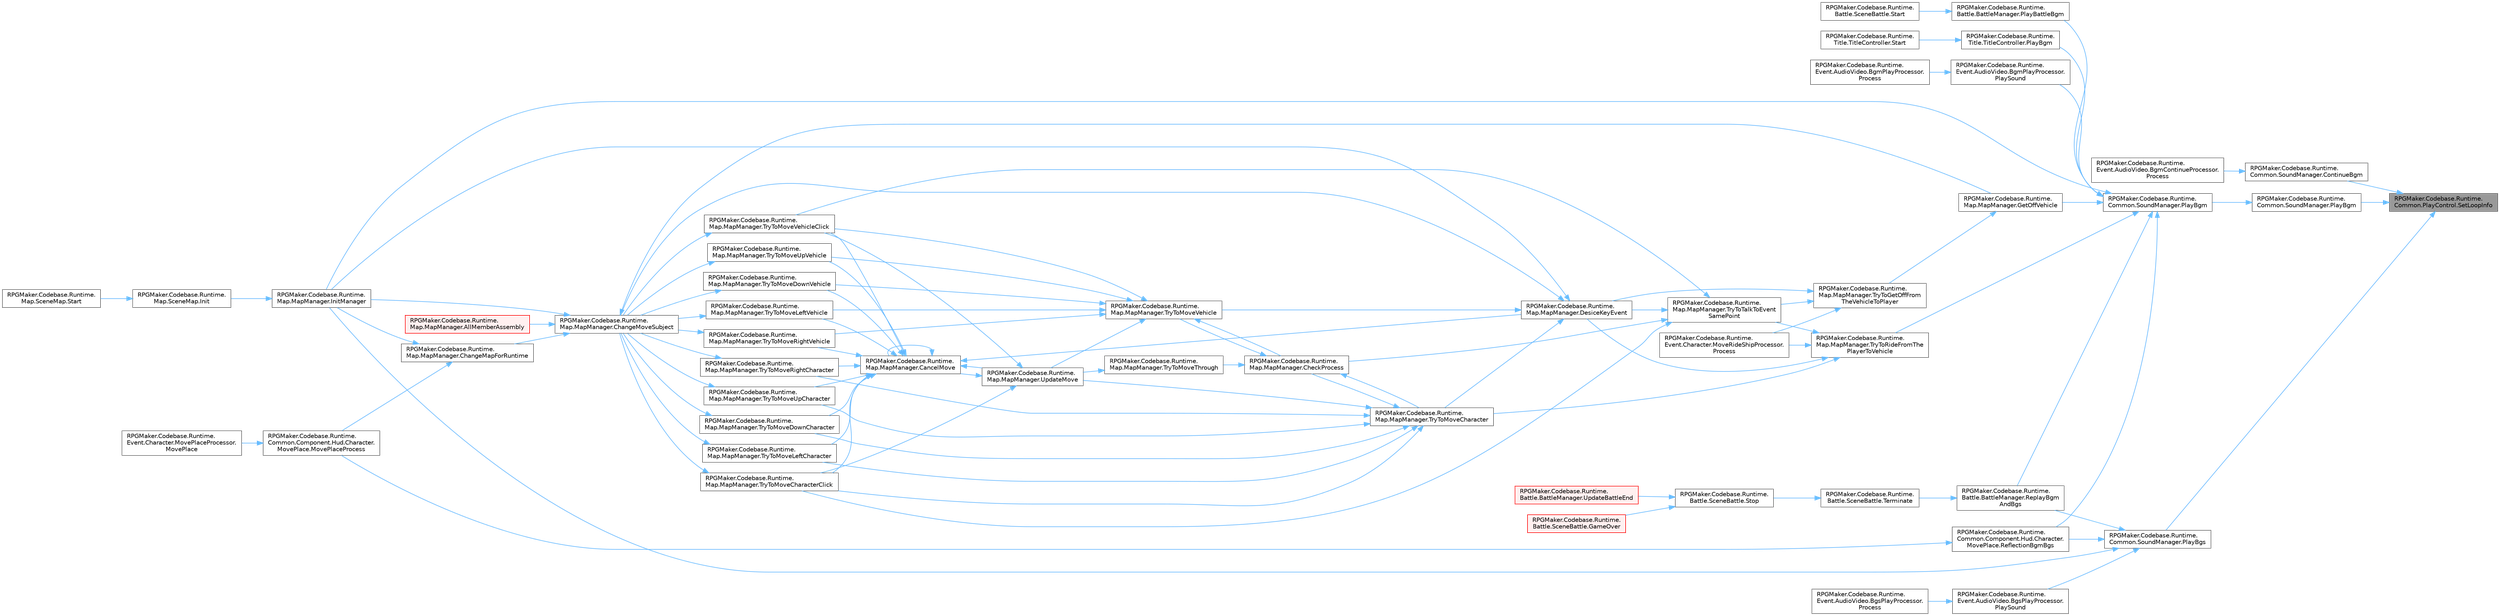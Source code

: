 digraph "RPGMaker.Codebase.Runtime.Common.PlayControl.SetLoopInfo"
{
 // LATEX_PDF_SIZE
  bgcolor="transparent";
  edge [fontname=Helvetica,fontsize=10,labelfontname=Helvetica,labelfontsize=10];
  node [fontname=Helvetica,fontsize=10,shape=box,height=0.2,width=0.4];
  rankdir="RL";
  Node1 [id="Node000001",label="RPGMaker.Codebase.Runtime.\lCommon.PlayControl.SetLoopInfo",height=0.2,width=0.4,color="gray40", fillcolor="grey60", style="filled", fontcolor="black",tooltip=" "];
  Node1 -> Node2 [id="edge1_Node000001_Node000002",dir="back",color="steelblue1",style="solid",tooltip=" "];
  Node2 [id="Node000002",label="RPGMaker.Codebase.Runtime.\lCommon.SoundManager.ContinueBgm",height=0.2,width=0.4,color="grey40", fillcolor="white", style="filled",URL="$dc/d92/class_r_p_g_maker_1_1_codebase_1_1_runtime_1_1_common_1_1_sound_manager.html#a62b8f6d491ead7a01c49a0e9ca98f720",tooltip="BGMの再開。"];
  Node2 -> Node3 [id="edge2_Node000002_Node000003",dir="back",color="steelblue1",style="solid",tooltip=" "];
  Node3 [id="Node000003",label="RPGMaker.Codebase.Runtime.\lEvent.AudioVideo.BgmContinueProcessor.\lProcess",height=0.2,width=0.4,color="grey40", fillcolor="white", style="filled",URL="$d2/dff/class_r_p_g_maker_1_1_codebase_1_1_runtime_1_1_event_1_1_audio_video_1_1_bgm_continue_processor.html#a306d9c377605e7f7fb40d0e597ffc080",tooltip="😁 処理"];
  Node1 -> Node4 [id="edge3_Node000001_Node000004",dir="back",color="steelblue1",style="solid",tooltip=" "];
  Node4 [id="Node000004",label="RPGMaker.Codebase.Runtime.\lCommon.SoundManager.PlayBgm",height=0.2,width=0.4,color="grey40", fillcolor="white", style="filled",URL="$dc/d92/class_r_p_g_maker_1_1_codebase_1_1_runtime_1_1_common_1_1_sound_manager.html#a14845db27bd80ffa9310696630950bb2",tooltip=" "];
  Node4 -> Node5 [id="edge4_Node000004_Node000005",dir="back",color="steelblue1",style="solid",tooltip=" "];
  Node5 [id="Node000005",label="RPGMaker.Codebase.Runtime.\lCommon.SoundManager.PlayBgm",height=0.2,width=0.4,color="grey40", fillcolor="white", style="filled",URL="$dc/d92/class_r_p_g_maker_1_1_codebase_1_1_runtime_1_1_common_1_1_sound_manager.html#a6c8c608b6e1e7333a2d5ffefd1c22eb1",tooltip=" "];
  Node5 -> Node6 [id="edge5_Node000005_Node000006",dir="back",color="steelblue1",style="solid",tooltip=" "];
  Node6 [id="Node000006",label="RPGMaker.Codebase.Runtime.\lMap.MapManager.GetOffVehicle",height=0.2,width=0.4,color="grey40", fillcolor="white", style="filled",URL="$d5/d0f/class_r_p_g_maker_1_1_codebase_1_1_runtime_1_1_map_1_1_map_manager.html#ac3e43dc471cabb3ae7994aa34310b0e5",tooltip="乗り物降りるメソッド 降りれる方向が入ってくる"];
  Node6 -> Node7 [id="edge6_Node000006_Node000007",dir="back",color="steelblue1",style="solid",tooltip=" "];
  Node7 [id="Node000007",label="RPGMaker.Codebase.Runtime.\lMap.MapManager.TryToGetOffFrom\lTheVehicleToPlayer",height=0.2,width=0.4,color="grey40", fillcolor="white", style="filled",URL="$d5/d0f/class_r_p_g_maker_1_1_codebase_1_1_runtime_1_1_map_1_1_map_manager.html#a3232c5cf05cce0b13dd68035f5ba8604",tooltip="乗り物から降りる"];
  Node7 -> Node8 [id="edge7_Node000007_Node000008",dir="back",color="steelblue1",style="solid",tooltip=" "];
  Node8 [id="Node000008",label="RPGMaker.Codebase.Runtime.\lMap.MapManager.DesiceKeyEvent",height=0.2,width=0.4,color="grey40", fillcolor="white", style="filled",URL="$d5/d0f/class_r_p_g_maker_1_1_codebase_1_1_runtime_1_1_map_1_1_map_manager.html#a2655da596d391627e8c2f71e6e490b62",tooltip="目の前にイベントがあり、その発動契機がTalkであればイベントを開始する"];
  Node8 -> Node9 [id="edge8_Node000008_Node000009",dir="back",color="steelblue1",style="solid",tooltip=" "];
  Node9 [id="Node000009",label="RPGMaker.Codebase.Runtime.\lMap.MapManager.ChangeMoveSubject",height=0.2,width=0.4,color="grey40", fillcolor="white", style="filled",URL="$d5/d0f/class_r_p_g_maker_1_1_codebase_1_1_runtime_1_1_map_1_1_map_manager.html#a5d00d2c525cee192d90fc53bbc0c8682",tooltip=" "];
  Node9 -> Node10 [id="edge9_Node000009_Node000010",dir="back",color="steelblue1",style="solid",tooltip=" "];
  Node10 [id="Node000010",label="RPGMaker.Codebase.Runtime.\lMap.MapManager.AllMemberAssembly",height=0.2,width=0.4,color="red", fillcolor="#FFF0F0", style="filled",URL="$d5/d0f/class_r_p_g_maker_1_1_codebase_1_1_runtime_1_1_map_1_1_map_manager.html#a8c6faf084ea80880467ab13a448e9bed",tooltip="全員集したにで操作切り替え"];
  Node9 -> Node15 [id="edge10_Node000009_Node000015",dir="back",color="steelblue1",style="solid",tooltip=" "];
  Node15 [id="Node000015",label="RPGMaker.Codebase.Runtime.\lMap.MapManager.ChangeMapForRuntime",height=0.2,width=0.4,color="grey40", fillcolor="white", style="filled",URL="$d5/d0f/class_r_p_g_maker_1_1_codebase_1_1_runtime_1_1_map_1_1_map_manager.html#a164b0a6efee413b3cff10ea519ab8029",tooltip="マップを表示する"];
  Node15 -> Node16 [id="edge11_Node000015_Node000016",dir="back",color="steelblue1",style="solid",tooltip=" "];
  Node16 [id="Node000016",label="RPGMaker.Codebase.Runtime.\lMap.MapManager.InitManager",height=0.2,width=0.4,color="grey40", fillcolor="white", style="filled",URL="$d5/d0f/class_r_p_g_maker_1_1_codebase_1_1_runtime_1_1_map_1_1_map_manager.html#ae14061e8d125d7fe532437b6ba183131",tooltip="マップ初期化"];
  Node16 -> Node17 [id="edge12_Node000016_Node000017",dir="back",color="steelblue1",style="solid",tooltip=" "];
  Node17 [id="Node000017",label="RPGMaker.Codebase.Runtime.\lMap.SceneMap.Init",height=0.2,width=0.4,color="grey40", fillcolor="white", style="filled",URL="$db/d02/class_r_p_g_maker_1_1_codebase_1_1_runtime_1_1_map_1_1_scene_map.html#a0f6d0adae41e09e94a55d3c0af0c87dc",tooltip=" "];
  Node17 -> Node18 [id="edge13_Node000017_Node000018",dir="back",color="steelblue1",style="solid",tooltip=" "];
  Node18 [id="Node000018",label="RPGMaker.Codebase.Runtime.\lMap.SceneMap.Start",height=0.2,width=0.4,color="grey40", fillcolor="white", style="filled",URL="$db/d02/class_r_p_g_maker_1_1_codebase_1_1_runtime_1_1_map_1_1_scene_map.html#a8514c54d190f9d2acb578100f490a861",tooltip=" "];
  Node15 -> Node19 [id="edge14_Node000015_Node000019",dir="back",color="steelblue1",style="solid",tooltip=" "];
  Node19 [id="Node000019",label="RPGMaker.Codebase.Runtime.\lCommon.Component.Hud.Character.\lMovePlace.MovePlaceProcess",height=0.2,width=0.4,color="grey40", fillcolor="white", style="filled",URL="$df/d12/class_r_p_g_maker_1_1_codebase_1_1_runtime_1_1_common_1_1_component_1_1_hud_1_1_character_1_1_move_place.html#a937507f8d3c881ce82d1d1eb38321bbf",tooltip="😁 場所処理移動"];
  Node19 -> Node20 [id="edge15_Node000019_Node000020",dir="back",color="steelblue1",style="solid",tooltip=" "];
  Node20 [id="Node000020",label="RPGMaker.Codebase.Runtime.\lEvent.Character.MovePlaceProcessor.\lMovePlace",height=0.2,width=0.4,color="grey40", fillcolor="white", style="filled",URL="$da/d06/class_r_p_g_maker_1_1_codebase_1_1_runtime_1_1_event_1_1_character_1_1_move_place_processor.html#acd1dee6b4f36de52d8a8b775d612e502",tooltip="😁"];
  Node9 -> Node6 [id="edge16_Node000009_Node000006",dir="back",color="steelblue1",style="solid",tooltip=" "];
  Node9 -> Node16 [id="edge17_Node000009_Node000016",dir="back",color="steelblue1",style="solid",tooltip=" "];
  Node8 -> Node16 [id="edge18_Node000008_Node000016",dir="back",color="steelblue1",style="solid",tooltip=" "];
  Node8 -> Node25 [id="edge19_Node000008_Node000025",dir="back",color="steelblue1",style="solid",tooltip=" "];
  Node25 [id="Node000025",label="RPGMaker.Codebase.Runtime.\lMap.MapManager.TryToMoveCharacter",height=0.2,width=0.4,color="grey40", fillcolor="white", style="filled",URL="$d5/d0f/class_r_p_g_maker_1_1_codebase_1_1_runtime_1_1_map_1_1_map_manager.html#a1c50ac1ba190459e6f190cdbfe263778",tooltip="キャラクターの移動を試行する （対象位置が進入不可の場合は向きだけ変える）"];
  Node25 -> Node26 [id="edge20_Node000025_Node000026",dir="back",color="steelblue1",style="solid",tooltip=" "];
  Node26 [id="Node000026",label="RPGMaker.Codebase.Runtime.\lMap.MapManager.CheckProcess",height=0.2,width=0.4,color="grey40", fillcolor="white", style="filled",URL="$d5/d0f/class_r_p_g_maker_1_1_codebase_1_1_runtime_1_1_map_1_1_map_manager.html#af61111401b6e289e7cd71c37c80bff5d",tooltip="移動後の各判定処理"];
  Node26 -> Node25 [id="edge21_Node000026_Node000025",dir="back",color="steelblue1",style="solid",tooltip=" "];
  Node26 -> Node27 [id="edge22_Node000026_Node000027",dir="back",color="steelblue1",style="solid",tooltip=" "];
  Node27 [id="Node000027",label="RPGMaker.Codebase.Runtime.\lMap.MapManager.TryToMoveThrough",height=0.2,width=0.4,color="grey40", fillcolor="white", style="filled",URL="$d5/d0f/class_r_p_g_maker_1_1_codebase_1_1_runtime_1_1_map_1_1_map_manager.html#a568c166cd57f15308dc10ba60706bd26",tooltip=" "];
  Node27 -> Node28 [id="edge23_Node000027_Node000028",dir="back",color="steelblue1",style="solid",tooltip=" "];
  Node28 [id="Node000028",label="RPGMaker.Codebase.Runtime.\lMap.MapManager.UpdateMove",height=0.2,width=0.4,color="grey40", fillcolor="white", style="filled",URL="$d5/d0f/class_r_p_g_maker_1_1_codebase_1_1_runtime_1_1_map_1_1_map_manager.html#a8d383409968f24c28e9393d632d207c2",tooltip=" "];
  Node28 -> Node29 [id="edge24_Node000028_Node000029",dir="back",color="steelblue1",style="solid",tooltip=" "];
  Node29 [id="Node000029",label="RPGMaker.Codebase.Runtime.\lMap.MapManager.CancelMove",height=0.2,width=0.4,color="grey40", fillcolor="white", style="filled",URL="$d5/d0f/class_r_p_g_maker_1_1_codebase_1_1_runtime_1_1_map_1_1_map_manager.html#aec356ba03028b9e11ece2ceb38d7f3cf",tooltip=" "];
  Node29 -> Node29 [id="edge25_Node000029_Node000029",dir="back",color="steelblue1",style="solid",tooltip=" "];
  Node29 -> Node8 [id="edge26_Node000029_Node000008",dir="back",color="steelblue1",style="solid",tooltip=" "];
  Node29 -> Node30 [id="edge27_Node000029_Node000030",dir="back",color="steelblue1",style="solid",tooltip=" "];
  Node30 [id="Node000030",label="RPGMaker.Codebase.Runtime.\lMap.MapManager.TryToMoveCharacterClick",height=0.2,width=0.4,color="grey40", fillcolor="white", style="filled",URL="$d5/d0f/class_r_p_g_maker_1_1_codebase_1_1_runtime_1_1_map_1_1_map_manager.html#a3a7ad6e6d848e31770443541b2113049",tooltip="キャラクターの移動を試行する （対象位置が進入不可の場合は向きだけ変える）"];
  Node30 -> Node9 [id="edge28_Node000030_Node000009",dir="back",color="steelblue1",style="solid",tooltip=" "];
  Node29 -> Node31 [id="edge29_Node000029_Node000031",dir="back",color="steelblue1",style="solid",tooltip=" "];
  Node31 [id="Node000031",label="RPGMaker.Codebase.Runtime.\lMap.MapManager.TryToMoveDownCharacter",height=0.2,width=0.4,color="grey40", fillcolor="white", style="filled",URL="$d5/d0f/class_r_p_g_maker_1_1_codebase_1_1_runtime_1_1_map_1_1_map_manager.html#ab602fb3908c965ecbdfa140fa64e3de4",tooltip=" "];
  Node31 -> Node9 [id="edge30_Node000031_Node000009",dir="back",color="steelblue1",style="solid",tooltip=" "];
  Node29 -> Node32 [id="edge31_Node000029_Node000032",dir="back",color="steelblue1",style="solid",tooltip=" "];
  Node32 [id="Node000032",label="RPGMaker.Codebase.Runtime.\lMap.MapManager.TryToMoveDownVehicle",height=0.2,width=0.4,color="grey40", fillcolor="white", style="filled",URL="$d5/d0f/class_r_p_g_maker_1_1_codebase_1_1_runtime_1_1_map_1_1_map_manager.html#a476c0a4fd7efbcd64fb342d4988ba6f7",tooltip=" "];
  Node32 -> Node9 [id="edge32_Node000032_Node000009",dir="back",color="steelblue1",style="solid",tooltip=" "];
  Node29 -> Node33 [id="edge33_Node000029_Node000033",dir="back",color="steelblue1",style="solid",tooltip=" "];
  Node33 [id="Node000033",label="RPGMaker.Codebase.Runtime.\lMap.MapManager.TryToMoveLeftCharacter",height=0.2,width=0.4,color="grey40", fillcolor="white", style="filled",URL="$d5/d0f/class_r_p_g_maker_1_1_codebase_1_1_runtime_1_1_map_1_1_map_manager.html#a1d7da40eb2e0a29eda0e228f434a77ec",tooltip="Actionへの代入時に内容が確認しやすいように、各向き分メソッドを用意。"];
  Node33 -> Node9 [id="edge34_Node000033_Node000009",dir="back",color="steelblue1",style="solid",tooltip=" "];
  Node29 -> Node34 [id="edge35_Node000029_Node000034",dir="back",color="steelblue1",style="solid",tooltip=" "];
  Node34 [id="Node000034",label="RPGMaker.Codebase.Runtime.\lMap.MapManager.TryToMoveLeftVehicle",height=0.2,width=0.4,color="grey40", fillcolor="white", style="filled",URL="$d5/d0f/class_r_p_g_maker_1_1_codebase_1_1_runtime_1_1_map_1_1_map_manager.html#a8efa0bcf03ce7e5b2b1746ccc3ee13c0",tooltip="Actionへの代入時に内容が確認しやすいように、各向き分メソッドを用意。"];
  Node34 -> Node9 [id="edge36_Node000034_Node000009",dir="back",color="steelblue1",style="solid",tooltip=" "];
  Node29 -> Node35 [id="edge37_Node000029_Node000035",dir="back",color="steelblue1",style="solid",tooltip=" "];
  Node35 [id="Node000035",label="RPGMaker.Codebase.Runtime.\lMap.MapManager.TryToMoveRightCharacter",height=0.2,width=0.4,color="grey40", fillcolor="white", style="filled",URL="$d5/d0f/class_r_p_g_maker_1_1_codebase_1_1_runtime_1_1_map_1_1_map_manager.html#a4de669f540fb731c58fe2aaf3218c235",tooltip=" "];
  Node35 -> Node9 [id="edge38_Node000035_Node000009",dir="back",color="steelblue1",style="solid",tooltip=" "];
  Node29 -> Node36 [id="edge39_Node000029_Node000036",dir="back",color="steelblue1",style="solid",tooltip=" "];
  Node36 [id="Node000036",label="RPGMaker.Codebase.Runtime.\lMap.MapManager.TryToMoveRightVehicle",height=0.2,width=0.4,color="grey40", fillcolor="white", style="filled",URL="$d5/d0f/class_r_p_g_maker_1_1_codebase_1_1_runtime_1_1_map_1_1_map_manager.html#a3ec5763f85b5b41539237530c5806901",tooltip=" "];
  Node36 -> Node9 [id="edge40_Node000036_Node000009",dir="back",color="steelblue1",style="solid",tooltip=" "];
  Node29 -> Node37 [id="edge41_Node000029_Node000037",dir="back",color="steelblue1",style="solid",tooltip=" "];
  Node37 [id="Node000037",label="RPGMaker.Codebase.Runtime.\lMap.MapManager.TryToMoveUpCharacter",height=0.2,width=0.4,color="grey40", fillcolor="white", style="filled",URL="$d5/d0f/class_r_p_g_maker_1_1_codebase_1_1_runtime_1_1_map_1_1_map_manager.html#ac3d79e5a98a34a7f08f34402600f7a57",tooltip=" "];
  Node37 -> Node9 [id="edge42_Node000037_Node000009",dir="back",color="steelblue1",style="solid",tooltip=" "];
  Node29 -> Node38 [id="edge43_Node000029_Node000038",dir="back",color="steelblue1",style="solid",tooltip=" "];
  Node38 [id="Node000038",label="RPGMaker.Codebase.Runtime.\lMap.MapManager.TryToMoveUpVehicle",height=0.2,width=0.4,color="grey40", fillcolor="white", style="filled",URL="$d5/d0f/class_r_p_g_maker_1_1_codebase_1_1_runtime_1_1_map_1_1_map_manager.html#ac56d14e743bf2942bb37db5c5954063e",tooltip=" "];
  Node38 -> Node9 [id="edge44_Node000038_Node000009",dir="back",color="steelblue1",style="solid",tooltip=" "];
  Node29 -> Node39 [id="edge45_Node000029_Node000039",dir="back",color="steelblue1",style="solid",tooltip=" "];
  Node39 [id="Node000039",label="RPGMaker.Codebase.Runtime.\lMap.MapManager.TryToMoveVehicleClick",height=0.2,width=0.4,color="grey40", fillcolor="white", style="filled",URL="$d5/d0f/class_r_p_g_maker_1_1_codebase_1_1_runtime_1_1_map_1_1_map_manager.html#a6ee6f9efcc536de03d0f38f5d3de8e9e",tooltip="キャラクターの移動を試行する （対象位置が進入不可の場合は向きだけ変える）"];
  Node39 -> Node9 [id="edge46_Node000039_Node000009",dir="back",color="steelblue1",style="solid",tooltip=" "];
  Node29 -> Node28 [id="edge47_Node000029_Node000028",dir="back",color="steelblue1",style="solid",tooltip=" "];
  Node28 -> Node30 [id="edge48_Node000028_Node000030",dir="back",color="steelblue1",style="solid",tooltip=" "];
  Node28 -> Node39 [id="edge49_Node000028_Node000039",dir="back",color="steelblue1",style="solid",tooltip=" "];
  Node26 -> Node40 [id="edge50_Node000026_Node000040",dir="back",color="steelblue1",style="solid",tooltip=" "];
  Node40 [id="Node000040",label="RPGMaker.Codebase.Runtime.\lMap.MapManager.TryToMoveVehicle",height=0.2,width=0.4,color="grey40", fillcolor="white", style="filled",URL="$d5/d0f/class_r_p_g_maker_1_1_codebase_1_1_runtime_1_1_map_1_1_map_manager.html#af0e1fa61778d47dccbe907bcb8ebeb4c",tooltip="乗り物の移動を試行する （対象位置が進入不可の場合は向きだけ変える）"];
  Node40 -> Node26 [id="edge51_Node000040_Node000026",dir="back",color="steelblue1",style="solid",tooltip=" "];
  Node40 -> Node32 [id="edge52_Node000040_Node000032",dir="back",color="steelblue1",style="solid",tooltip=" "];
  Node40 -> Node34 [id="edge53_Node000040_Node000034",dir="back",color="steelblue1",style="solid",tooltip=" "];
  Node40 -> Node36 [id="edge54_Node000040_Node000036",dir="back",color="steelblue1",style="solid",tooltip=" "];
  Node40 -> Node38 [id="edge55_Node000040_Node000038",dir="back",color="steelblue1",style="solid",tooltip=" "];
  Node40 -> Node39 [id="edge56_Node000040_Node000039",dir="back",color="steelblue1",style="solid",tooltip=" "];
  Node40 -> Node28 [id="edge57_Node000040_Node000028",dir="back",color="steelblue1",style="solid",tooltip=" "];
  Node25 -> Node30 [id="edge58_Node000025_Node000030",dir="back",color="steelblue1",style="solid",tooltip=" "];
  Node25 -> Node31 [id="edge59_Node000025_Node000031",dir="back",color="steelblue1",style="solid",tooltip=" "];
  Node25 -> Node33 [id="edge60_Node000025_Node000033",dir="back",color="steelblue1",style="solid",tooltip=" "];
  Node25 -> Node35 [id="edge61_Node000025_Node000035",dir="back",color="steelblue1",style="solid",tooltip=" "];
  Node25 -> Node37 [id="edge62_Node000025_Node000037",dir="back",color="steelblue1",style="solid",tooltip=" "];
  Node25 -> Node28 [id="edge63_Node000025_Node000028",dir="back",color="steelblue1",style="solid",tooltip=" "];
  Node8 -> Node40 [id="edge64_Node000008_Node000040",dir="back",color="steelblue1",style="solid",tooltip=" "];
  Node7 -> Node24 [id="edge65_Node000007_Node000024",dir="back",color="steelblue1",style="solid",tooltip=" "];
  Node24 [id="Node000024",label="RPGMaker.Codebase.Runtime.\lEvent.Character.MoveRideShipProcessor.\lProcess",height=0.2,width=0.4,color="grey40", fillcolor="white", style="filled",URL="$db/dea/class_r_p_g_maker_1_1_codebase_1_1_runtime_1_1_event_1_1_character_1_1_move_ride_ship_processor.html#ae9d6fa0140ad420b3607b15b970830f6",tooltip="😁 処理"];
  Node7 -> Node41 [id="edge66_Node000007_Node000041",dir="back",color="steelblue1",style="solid",tooltip=" "];
  Node41 [id="Node000041",label="RPGMaker.Codebase.Runtime.\lMap.MapManager.TryToTalkToEvent\lSamePoint",height=0.2,width=0.4,color="grey40", fillcolor="white", style="filled",URL="$d5/d0f/class_r_p_g_maker_1_1_codebase_1_1_runtime_1_1_map_1_1_map_manager.html#a0fbfc4078a6e1d77a62009a7ac3985c4",tooltip=" "];
  Node41 -> Node26 [id="edge67_Node000041_Node000026",dir="back",color="steelblue1",style="solid",tooltip=" "];
  Node41 -> Node8 [id="edge68_Node000041_Node000008",dir="back",color="steelblue1",style="solid",tooltip=" "];
  Node41 -> Node30 [id="edge69_Node000041_Node000030",dir="back",color="steelblue1",style="solid",tooltip=" "];
  Node41 -> Node39 [id="edge70_Node000041_Node000039",dir="back",color="steelblue1",style="solid",tooltip=" "];
  Node5 -> Node16 [id="edge71_Node000005_Node000016",dir="back",color="steelblue1",style="solid",tooltip=" "];
  Node5 -> Node70 [id="edge72_Node000005_Node000070",dir="back",color="steelblue1",style="solid",tooltip=" "];
  Node70 [id="Node000070",label="RPGMaker.Codebase.Runtime.\lBattle.BattleManager.PlayBattleBgm",height=0.2,width=0.4,color="grey40", fillcolor="white", style="filled",URL="$d3/d0c/class_r_p_g_maker_1_1_codebase_1_1_runtime_1_1_battle_1_1_battle_manager.html#abd6ebeb86bccbc99f969c40139cbec66",tooltip="😁 戦闘BGMを再生"];
  Node70 -> Node71 [id="edge73_Node000070_Node000071",dir="back",color="steelblue1",style="solid",tooltip=" "];
  Node71 [id="Node000071",label="RPGMaker.Codebase.Runtime.\lBattle.SceneBattle.Start",height=0.2,width=0.4,color="grey40", fillcolor="white", style="filled",URL="$dd/d83/class_r_p_g_maker_1_1_codebase_1_1_runtime_1_1_battle_1_1_scene_battle.html#a52668ac9e236a1452c2290bae1331f7d",tooltip="😁 シーンの開始"];
  Node5 -> Node72 [id="edge74_Node000005_Node000072",dir="back",color="steelblue1",style="solid",tooltip=" "];
  Node72 [id="Node000072",label="RPGMaker.Codebase.Runtime.\lTitle.TitleController.PlayBgm",height=0.2,width=0.4,color="grey40", fillcolor="white", style="filled",URL="$df/d94/class_r_p_g_maker_1_1_codebase_1_1_runtime_1_1_title_1_1_title_controller.html#a7855d62481fb28cfb87b3aecdfe7b8d8",tooltip=" "];
  Node72 -> Node73 [id="edge75_Node000072_Node000073",dir="back",color="steelblue1",style="solid",tooltip=" "];
  Node73 [id="Node000073",label="RPGMaker.Codebase.Runtime.\lTitle.TitleController.Start",height=0.2,width=0.4,color="grey40", fillcolor="white", style="filled",URL="$df/d94/class_r_p_g_maker_1_1_codebase_1_1_runtime_1_1_title_1_1_title_controller.html#a9ce240ee336d74da32d02766881e9d1f",tooltip=" "];
  Node5 -> Node74 [id="edge76_Node000005_Node000074",dir="back",color="steelblue1",style="solid",tooltip=" "];
  Node74 [id="Node000074",label="RPGMaker.Codebase.Runtime.\lEvent.AudioVideo.BgmPlayProcessor.\lPlaySound",height=0.2,width=0.4,color="grey40", fillcolor="white", style="filled",URL="$d5/d94/class_r_p_g_maker_1_1_codebase_1_1_runtime_1_1_event_1_1_audio_video_1_1_bgm_play_processor.html#aebedef1ae2a796888ab652d7d0261d20",tooltip="😁 音再生"];
  Node74 -> Node75 [id="edge77_Node000074_Node000075",dir="back",color="steelblue1",style="solid",tooltip=" "];
  Node75 [id="Node000075",label="RPGMaker.Codebase.Runtime.\lEvent.AudioVideo.BgmPlayProcessor.\lProcess",height=0.2,width=0.4,color="grey40", fillcolor="white", style="filled",URL="$d5/d94/class_r_p_g_maker_1_1_codebase_1_1_runtime_1_1_event_1_1_audio_video_1_1_bgm_play_processor.html#ad65a3f12b4666d6060ba7966eaa66806",tooltip="😁 処理"];
  Node5 -> Node76 [id="edge78_Node000005_Node000076",dir="back",color="steelblue1",style="solid",tooltip=" "];
  Node76 [id="Node000076",label="RPGMaker.Codebase.Runtime.\lCommon.Component.Hud.Character.\lMovePlace.ReflectionBgmBgs",height=0.2,width=0.4,color="grey40", fillcolor="white", style="filled",URL="$df/d12/class_r_p_g_maker_1_1_codebase_1_1_runtime_1_1_common_1_1_component_1_1_hud_1_1_character_1_1_move_place.html#a2401a104b9b46869b22f030231a05b64",tooltip="😁 反射背景音楽背景音"];
  Node76 -> Node19 [id="edge79_Node000076_Node000019",dir="back",color="steelblue1",style="solid",tooltip=" "];
  Node5 -> Node77 [id="edge80_Node000005_Node000077",dir="back",color="steelblue1",style="solid",tooltip=" "];
  Node77 [id="Node000077",label="RPGMaker.Codebase.Runtime.\lBattle.BattleManager.ReplayBgm\lAndBgs",height=0.2,width=0.4,color="grey40", fillcolor="white", style="filled",URL="$d3/d0c/class_r_p_g_maker_1_1_codebase_1_1_runtime_1_1_battle_1_1_battle_manager.html#af537b7414d677604dbc785e095368417",tooltip="😁 BGMとBGSの続きを再生"];
  Node77 -> Node78 [id="edge81_Node000077_Node000078",dir="back",color="steelblue1",style="solid",tooltip=" "];
  Node78 [id="Node000078",label="RPGMaker.Codebase.Runtime.\lBattle.SceneBattle.Terminate",height=0.2,width=0.4,color="grey40", fillcolor="white", style="filled",URL="$dd/d83/class_r_p_g_maker_1_1_codebase_1_1_runtime_1_1_battle_1_1_scene_battle.html#a8dd7cb22d96207c1d7df687eedcc1f1c",tooltip="😁 遷移前のシーン中断"];
  Node78 -> Node79 [id="edge82_Node000078_Node000079",dir="back",color="steelblue1",style="solid",tooltip=" "];
  Node79 [id="Node000079",label="RPGMaker.Codebase.Runtime.\lBattle.SceneBattle.Stop",height=0.2,width=0.4,color="grey40", fillcolor="white", style="filled",URL="$dd/d83/class_r_p_g_maker_1_1_codebase_1_1_runtime_1_1_battle_1_1_scene_battle.html#ad7094243c2ebe20568e4340f09882bae",tooltip="😁 シーンの停止"];
  Node79 -> Node80 [id="edge83_Node000079_Node000080",dir="back",color="steelblue1",style="solid",tooltip=" "];
  Node80 [id="Node000080",label="RPGMaker.Codebase.Runtime.\lBattle.SceneBattle.GameOver",height=0.2,width=0.4,color="red", fillcolor="#FFF0F0", style="filled",URL="$dd/d83/class_r_p_g_maker_1_1_codebase_1_1_runtime_1_1_battle_1_1_scene_battle.html#a1434c68b34b96c9c3aeedbf7a05de51d",tooltip="😁 GAMEOVER処理 イベントから実行する"];
  Node79 -> Node83 [id="edge84_Node000079_Node000083",dir="back",color="steelblue1",style="solid",tooltip=" "];
  Node83 [id="Node000083",label="RPGMaker.Codebase.Runtime.\lBattle.BattleManager.UpdateBattleEnd",height=0.2,width=0.4,color="red", fillcolor="#FFF0F0", style="filled",URL="$d3/d0c/class_r_p_g_maker_1_1_codebase_1_1_runtime_1_1_battle_1_1_battle_manager.html#a50b8a09dc9b8ad097b5d4485d6d56217",tooltip="😁 戦闘終了のアップデート"];
  Node5 -> Node23 [id="edge85_Node000005_Node000023",dir="back",color="steelblue1",style="solid",tooltip=" "];
  Node23 [id="Node000023",label="RPGMaker.Codebase.Runtime.\lMap.MapManager.TryToRideFromThe\lPlayerToVehicle",height=0.2,width=0.4,color="grey40", fillcolor="white", style="filled",URL="$d5/d0f/class_r_p_g_maker_1_1_codebase_1_1_runtime_1_1_map_1_1_map_manager.html#af833ea891460fe653ce5b7900b86e151",tooltip="乗り物に乗る"];
  Node23 -> Node8 [id="edge86_Node000023_Node000008",dir="back",color="steelblue1",style="solid",tooltip=" "];
  Node23 -> Node24 [id="edge87_Node000023_Node000024",dir="back",color="steelblue1",style="solid",tooltip=" "];
  Node23 -> Node25 [id="edge88_Node000023_Node000025",dir="back",color="steelblue1",style="solid",tooltip=" "];
  Node23 -> Node41 [id="edge89_Node000023_Node000041",dir="back",color="steelblue1",style="solid",tooltip=" "];
  Node1 -> Node88 [id="edge90_Node000001_Node000088",dir="back",color="steelblue1",style="solid",tooltip=" "];
  Node88 [id="Node000088",label="RPGMaker.Codebase.Runtime.\lCommon.SoundManager.PlayBgs",height=0.2,width=0.4,color="grey40", fillcolor="white", style="filled",URL="$dc/d92/class_r_p_g_maker_1_1_codebase_1_1_runtime_1_1_common_1_1_sound_manager.html#a3885aa1153952db1a46c6b826c09d94d",tooltip=" "];
  Node88 -> Node16 [id="edge91_Node000088_Node000016",dir="back",color="steelblue1",style="solid",tooltip=" "];
  Node88 -> Node89 [id="edge92_Node000088_Node000089",dir="back",color="steelblue1",style="solid",tooltip=" "];
  Node89 [id="Node000089",label="RPGMaker.Codebase.Runtime.\lEvent.AudioVideo.BgsPlayProcessor.\lPlaySound",height=0.2,width=0.4,color="grey40", fillcolor="white", style="filled",URL="$da/d4c/class_r_p_g_maker_1_1_codebase_1_1_runtime_1_1_event_1_1_audio_video_1_1_bgs_play_processor.html#a50a8f6c0f8bafc246afd951f60cdad26",tooltip="😁 音再生"];
  Node89 -> Node90 [id="edge93_Node000089_Node000090",dir="back",color="steelblue1",style="solid",tooltip=" "];
  Node90 [id="Node000090",label="RPGMaker.Codebase.Runtime.\lEvent.AudioVideo.BgsPlayProcessor.\lProcess",height=0.2,width=0.4,color="grey40", fillcolor="white", style="filled",URL="$da/d4c/class_r_p_g_maker_1_1_codebase_1_1_runtime_1_1_event_1_1_audio_video_1_1_bgs_play_processor.html#af9f9e8b5917b220db786fd2fbdbeff1d",tooltip="😁 処理"];
  Node88 -> Node76 [id="edge94_Node000088_Node000076",dir="back",color="steelblue1",style="solid",tooltip=" "];
  Node88 -> Node77 [id="edge95_Node000088_Node000077",dir="back",color="steelblue1",style="solid",tooltip=" "];
}
